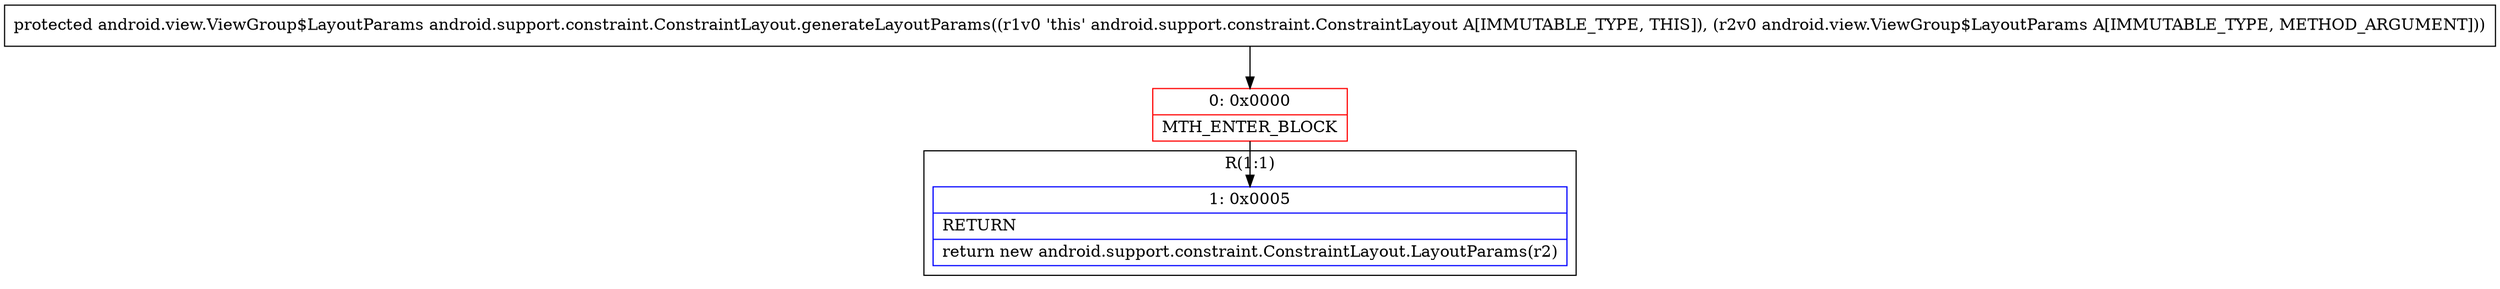 digraph "CFG forandroid.support.constraint.ConstraintLayout.generateLayoutParams(Landroid\/view\/ViewGroup$LayoutParams;)Landroid\/view\/ViewGroup$LayoutParams;" {
subgraph cluster_Region_1391090915 {
label = "R(1:1)";
node [shape=record,color=blue];
Node_1 [shape=record,label="{1\:\ 0x0005|RETURN\l|return new android.support.constraint.ConstraintLayout.LayoutParams(r2)\l}"];
}
Node_0 [shape=record,color=red,label="{0\:\ 0x0000|MTH_ENTER_BLOCK\l}"];
MethodNode[shape=record,label="{protected android.view.ViewGroup$LayoutParams android.support.constraint.ConstraintLayout.generateLayoutParams((r1v0 'this' android.support.constraint.ConstraintLayout A[IMMUTABLE_TYPE, THIS]), (r2v0 android.view.ViewGroup$LayoutParams A[IMMUTABLE_TYPE, METHOD_ARGUMENT])) }"];
MethodNode -> Node_0;
Node_0 -> Node_1;
}

